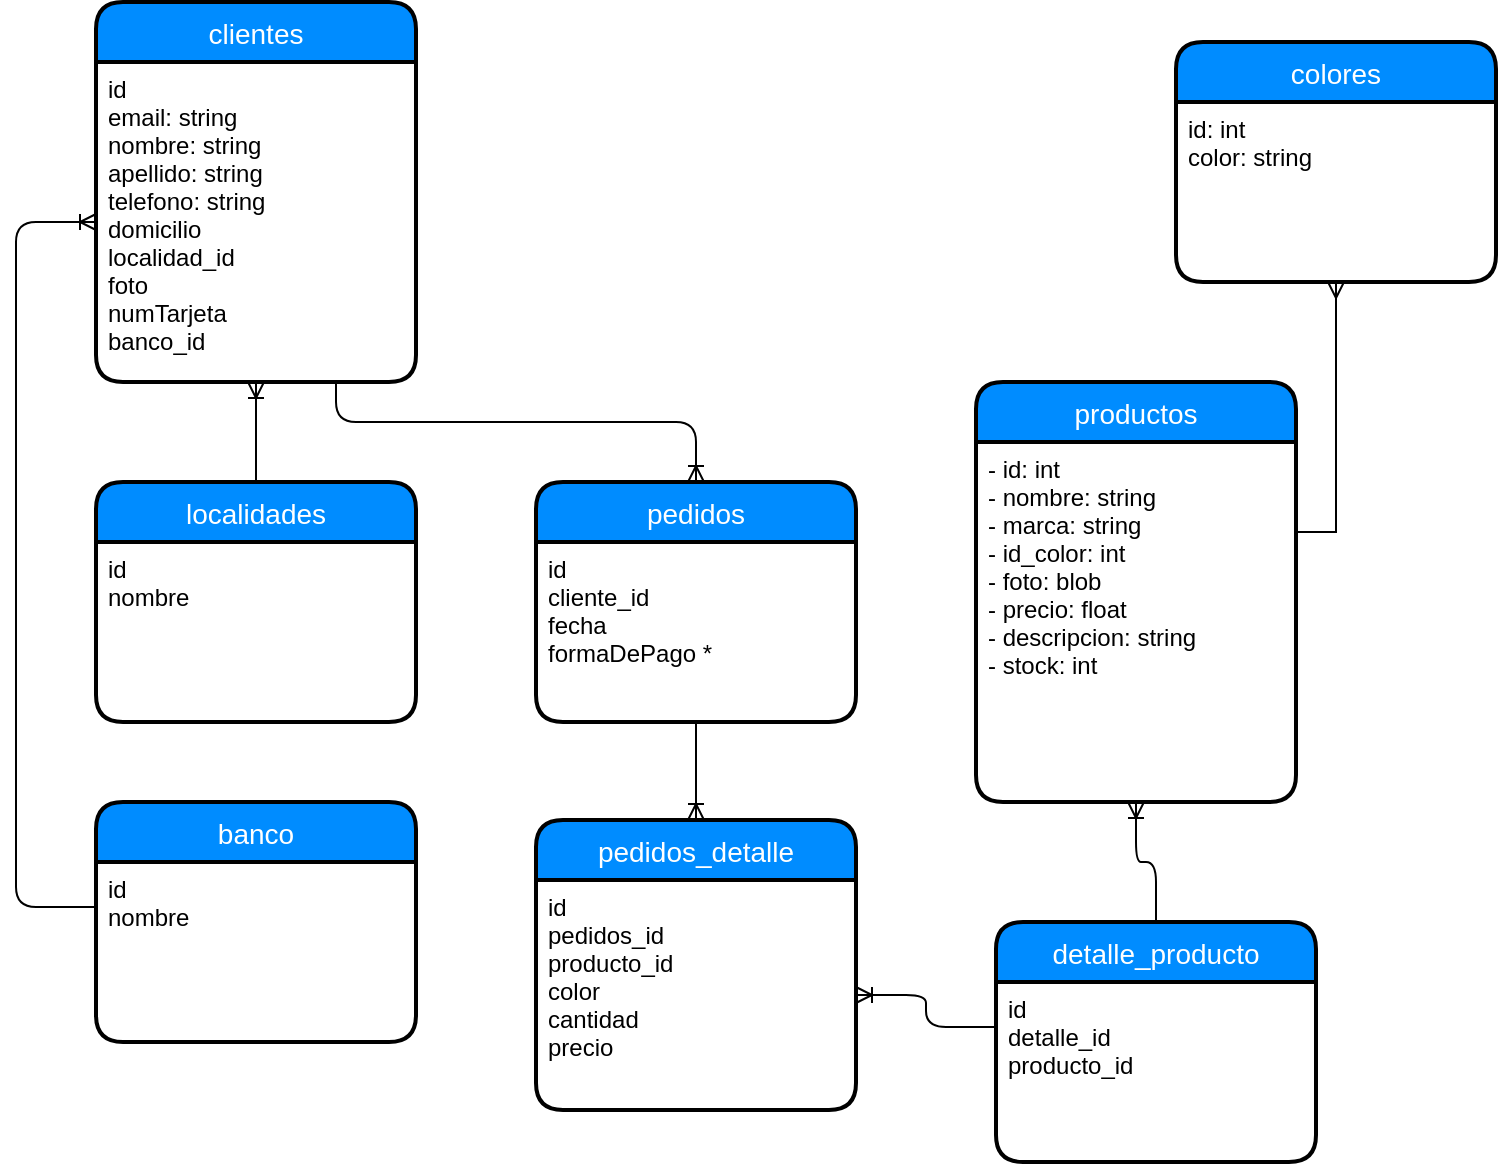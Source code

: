 <mxfile version="10.7.4" type="device"><diagram id="rtNLw7En62EY3c3vyszZ" name="Page-1"><mxGraphModel dx="840" dy="491" grid="1" gridSize="10" guides="1" tooltips="1" connect="1" arrows="1" fold="1" page="1" pageScale="1" pageWidth="827" pageHeight="1169" math="0" shadow="0"><root><mxCell id="0"/><mxCell id="1" parent="0"/><mxCell id="ZqXi9dX4QwRlsnqrLCIF-4" value="clientes" style="swimlane;childLayout=stackLayout;horizontal=1;startSize=30;horizontalStack=0;fillColor=#008cff;fontColor=#FFFFFF;rounded=1;fontSize=14;fontStyle=0;strokeWidth=2;resizeParent=0;resizeLast=1;shadow=0;dashed=0;align=center;" parent="1" vertex="1"><mxGeometry x="80" y="30" width="160" height="190" as="geometry"/></mxCell><mxCell id="ZqXi9dX4QwRlsnqrLCIF-5" value="id&#xA;email: string&#xA;nombre: string&#xA;apellido: string&#xA;telefono: string&#xA;domicilio&#xA;localidad_id&#xA;foto&#xA;numTarjeta&#xA;banco_id&#xA;&#xA;" style="align=left;strokeColor=none;fillColor=none;spacingLeft=4;fontSize=12;verticalAlign=top;resizable=0;rotatable=0;part=1;" parent="ZqXi9dX4QwRlsnqrLCIF-4" vertex="1"><mxGeometry y="30" width="160" height="160" as="geometry"/></mxCell><mxCell id="ZqXi9dX4QwRlsnqrLCIF-8" value="productos" style="swimlane;childLayout=stackLayout;horizontal=1;startSize=30;horizontalStack=0;fillColor=#008cff;fontColor=#FFFFFF;rounded=1;fontSize=14;fontStyle=0;strokeWidth=2;resizeParent=0;resizeLast=1;shadow=0;dashed=0;align=center;" parent="1" vertex="1"><mxGeometry x="520" y="220" width="160" height="210" as="geometry"/></mxCell><mxCell id="ZqXi9dX4QwRlsnqrLCIF-9" value="- id: int&#xA;- nombre: string&#xA;- marca: string&#xA;- id_color: int&#xA;- foto: blob&#xA;- precio: float&#xA;- descripcion: string&#xA;- stock: int&#xA;&#xA;" style="align=left;strokeColor=none;fillColor=none;spacingLeft=4;fontSize=12;verticalAlign=top;resizable=0;rotatable=0;part=1;" parent="ZqXi9dX4QwRlsnqrLCIF-8" vertex="1"><mxGeometry y="30" width="160" height="180" as="geometry"/></mxCell><mxCell id="ZqXi9dX4QwRlsnqrLCIF-21" value="" style="fontSize=12;html=1;endArrow=ERoneToMany;entryX=0.5;entryY=1;entryDx=0;entryDy=0;edgeStyle=orthogonalEdgeStyle;exitX=0.5;exitY=0;exitDx=0;exitDy=0;" parent="1" source="ZqXi9dX4QwRlsnqrLCIF-43" target="ZqXi9dX4QwRlsnqrLCIF-9" edge="1"><mxGeometry width="100" height="100" relative="1" as="geometry"><mxPoint x="610" y="480" as="sourcePoint"/><mxPoint x="170" y="210" as="targetPoint"/></mxGeometry></mxCell><mxCell id="ZqXi9dX4QwRlsnqrLCIF-28" value="localidades" style="swimlane;childLayout=stackLayout;horizontal=1;startSize=30;horizontalStack=0;fillColor=#008cff;fontColor=#FFFFFF;rounded=1;fontSize=14;fontStyle=0;strokeWidth=2;resizeParent=0;resizeLast=1;shadow=0;dashed=0;align=center;" parent="1" vertex="1"><mxGeometry x="80" y="270" width="160" height="120" as="geometry"/></mxCell><mxCell id="ZqXi9dX4QwRlsnqrLCIF-29" value="id&#xA;nombre&#xA;" style="align=left;strokeColor=none;fillColor=none;spacingLeft=4;fontSize=12;verticalAlign=top;resizable=0;rotatable=0;part=1;" parent="ZqXi9dX4QwRlsnqrLCIF-28" vertex="1"><mxGeometry y="30" width="160" height="90" as="geometry"/></mxCell><mxCell id="ZqXi9dX4QwRlsnqrLCIF-31" value="" style="fontSize=12;html=1;endArrow=ERoneToMany;exitX=0.5;exitY=0;exitDx=0;exitDy=0;entryX=0.5;entryY=1;entryDx=0;entryDy=0;" parent="1" source="ZqXi9dX4QwRlsnqrLCIF-28" target="ZqXi9dX4QwRlsnqrLCIF-5" edge="1"><mxGeometry width="100" height="100" relative="1" as="geometry"><mxPoint x="10" y="360" as="sourcePoint"/><mxPoint x="110" y="260" as="targetPoint"/></mxGeometry></mxCell><mxCell id="ZqXi9dX4QwRlsnqrLCIF-32" value="banco" style="swimlane;childLayout=stackLayout;horizontal=1;startSize=30;horizontalStack=0;fillColor=#008cff;fontColor=#FFFFFF;rounded=1;fontSize=14;fontStyle=0;strokeWidth=2;resizeParent=0;resizeLast=1;shadow=0;dashed=0;align=center;" parent="1" vertex="1"><mxGeometry x="80" y="430" width="160" height="120" as="geometry"/></mxCell><mxCell id="ZqXi9dX4QwRlsnqrLCIF-33" value="id&#xA;nombre&#xA;" style="align=left;strokeColor=none;fillColor=none;spacingLeft=4;fontSize=12;verticalAlign=top;resizable=0;rotatable=0;part=1;" parent="ZqXi9dX4QwRlsnqrLCIF-32" vertex="1"><mxGeometry y="30" width="160" height="90" as="geometry"/></mxCell><mxCell id="ZqXi9dX4QwRlsnqrLCIF-36" value="" style="fontSize=12;html=1;endArrow=ERoneToMany;entryX=0;entryY=0.5;entryDx=0;entryDy=0;exitX=0;exitY=0.25;exitDx=0;exitDy=0;edgeStyle=orthogonalEdgeStyle;" parent="1" source="ZqXi9dX4QwRlsnqrLCIF-33" target="ZqXi9dX4QwRlsnqrLCIF-5" edge="1"><mxGeometry width="100" height="100" relative="1" as="geometry"><mxPoint y="670" as="sourcePoint"/><mxPoint x="100" y="570" as="targetPoint"/><Array as="points"><mxPoint x="40" y="483"/><mxPoint x="40" y="140"/></Array></mxGeometry></mxCell><mxCell id="ZqXi9dX4QwRlsnqrLCIF-20" value="" style="fontSize=12;html=1;endArrow=ERoneToMany;exitX=0.75;exitY=1;exitDx=0;exitDy=0;entryX=0.5;entryY=0;entryDx=0;entryDy=0;edgeStyle=orthogonalEdgeStyle;" parent="1" source="ZqXi9dX4QwRlsnqrLCIF-5" target="ZqXi9dX4QwRlsnqrLCIF-37" edge="1"><mxGeometry width="100" height="100" relative="1" as="geometry"><mxPoint x="160" y="200" as="sourcePoint"/><mxPoint x="413" y="310" as="targetPoint"/><Array as="points"><mxPoint x="200" y="240"/><mxPoint x="380" y="240"/></Array></mxGeometry></mxCell><mxCell id="ZqXi9dX4QwRlsnqrLCIF-37" value="pedidos" style="swimlane;childLayout=stackLayout;horizontal=1;startSize=30;horizontalStack=0;fillColor=#008cff;fontColor=#FFFFFF;rounded=1;fontSize=14;fontStyle=0;strokeWidth=2;resizeParent=0;resizeLast=1;shadow=0;dashed=0;align=center;" parent="1" vertex="1"><mxGeometry x="300" y="270" width="160" height="120" as="geometry"/></mxCell><mxCell id="ZqXi9dX4QwRlsnqrLCIF-38" value="id&#xA;cliente_id&#xA;fecha&#xA;formaDePago *&#xA;" style="align=left;strokeColor=none;fillColor=none;spacingLeft=4;fontSize=12;verticalAlign=top;resizable=0;rotatable=0;part=1;" parent="ZqXi9dX4QwRlsnqrLCIF-37" vertex="1"><mxGeometry y="30" width="160" height="90" as="geometry"/></mxCell><mxCell id="ZqXi9dX4QwRlsnqrLCIF-39" value="pedidos_detalle" style="swimlane;childLayout=stackLayout;horizontal=1;startSize=30;horizontalStack=0;fillColor=#008cff;fontColor=#FFFFFF;rounded=1;fontSize=14;fontStyle=0;strokeWidth=2;resizeParent=0;resizeLast=1;shadow=0;dashed=0;align=center;" parent="1" vertex="1"><mxGeometry x="300" y="439" width="160" height="145" as="geometry"/></mxCell><mxCell id="ZqXi9dX4QwRlsnqrLCIF-40" value="id&#xA;pedidos_id&#xA;producto_id&#xA;color&#xA;cantidad&#xA;precio&#xA;" style="align=left;strokeColor=none;fillColor=none;spacingLeft=4;fontSize=12;verticalAlign=top;resizable=0;rotatable=0;part=1;" parent="ZqXi9dX4QwRlsnqrLCIF-39" vertex="1"><mxGeometry y="30" width="160" height="115" as="geometry"/></mxCell><mxCell id="ZqXi9dX4QwRlsnqrLCIF-42" value="" style="fontSize=12;html=1;endArrow=ERoneToMany;entryX=0.5;entryY=0;entryDx=0;entryDy=0;exitX=0.5;exitY=1;exitDx=0;exitDy=0;" parent="1" source="ZqXi9dX4QwRlsnqrLCIF-38" target="ZqXi9dX4QwRlsnqrLCIF-39" edge="1"><mxGeometry width="100" height="100" relative="1" as="geometry"><mxPoint x="330" y="500" as="sourcePoint"/><mxPoint x="430" y="400" as="targetPoint"/></mxGeometry></mxCell><mxCell id="ZqXi9dX4QwRlsnqrLCIF-43" value="detalle_producto" style="swimlane;childLayout=stackLayout;horizontal=1;startSize=30;horizontalStack=0;fillColor=#008cff;fontColor=#FFFFFF;rounded=1;fontSize=14;fontStyle=0;strokeWidth=2;resizeParent=0;resizeLast=1;shadow=0;dashed=0;align=center;" parent="1" vertex="1"><mxGeometry x="530" y="490" width="160" height="120" as="geometry"/></mxCell><mxCell id="ZqXi9dX4QwRlsnqrLCIF-44" value="id&#xA;detalle_id&#xA;producto_id&#xA;" style="align=left;strokeColor=none;fillColor=none;spacingLeft=4;fontSize=12;verticalAlign=top;resizable=0;rotatable=0;part=1;" parent="ZqXi9dX4QwRlsnqrLCIF-43" vertex="1"><mxGeometry y="30" width="160" height="90" as="geometry"/></mxCell><mxCell id="ZqXi9dX4QwRlsnqrLCIF-47" value="" style="fontSize=12;html=1;endArrow=ERoneToMany;entryX=1;entryY=0.5;entryDx=0;entryDy=0;exitX=0;exitY=0.25;exitDx=0;exitDy=0;edgeStyle=orthogonalEdgeStyle;" parent="1" source="ZqXi9dX4QwRlsnqrLCIF-44" target="ZqXi9dX4QwRlsnqrLCIF-40" edge="1"><mxGeometry width="100" height="100" relative="1" as="geometry"><mxPoint x="620" y="500" as="sourcePoint"/><mxPoint x="660" y="450" as="targetPoint"/></mxGeometry></mxCell><mxCell id="konC7SVt49xRX_ol-ZVi-4" value="colores" style="swimlane;childLayout=stackLayout;horizontal=1;startSize=30;horizontalStack=0;fillColor=#008cff;fontColor=#FFFFFF;rounded=1;fontSize=14;fontStyle=0;strokeWidth=2;resizeParent=0;resizeLast=1;shadow=0;dashed=0;align=center;" vertex="1" parent="1"><mxGeometry x="620" y="50" width="160" height="120" as="geometry"/></mxCell><mxCell id="konC7SVt49xRX_ol-ZVi-5" value="id: int&#xA;color: string&#xA;" style="align=left;strokeColor=none;fillColor=none;spacingLeft=4;fontSize=12;verticalAlign=top;resizable=0;rotatable=0;part=1;" vertex="1" parent="konC7SVt49xRX_ol-ZVi-4"><mxGeometry y="30" width="160" height="90" as="geometry"/></mxCell><mxCell id="konC7SVt49xRX_ol-ZVi-6" style="edgeStyle=orthogonalEdgeStyle;rounded=0;orthogonalLoop=1;jettySize=auto;html=1;exitX=1;exitY=0.25;exitDx=0;exitDy=0;endArrow=ERmany;endFill=0;" edge="1" parent="1" source="ZqXi9dX4QwRlsnqrLCIF-9" target="konC7SVt49xRX_ol-ZVi-5"><mxGeometry relative="1" as="geometry"/></mxCell></root></mxGraphModel></diagram></mxfile>